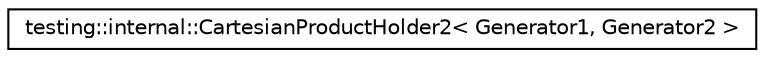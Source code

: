digraph G
{
  edge [fontname="Helvetica",fontsize="10",labelfontname="Helvetica",labelfontsize="10"];
  node [fontname="Helvetica",fontsize="10",shape=record];
  rankdir="LR";
  Node1 [label="testing::internal::CartesianProductHolder2\< Generator1, Generator2 \>",height=0.2,width=0.4,color="black", fillcolor="white", style="filled",URL="$classtesting_1_1internal_1_1CartesianProductHolder2.html"];
}
